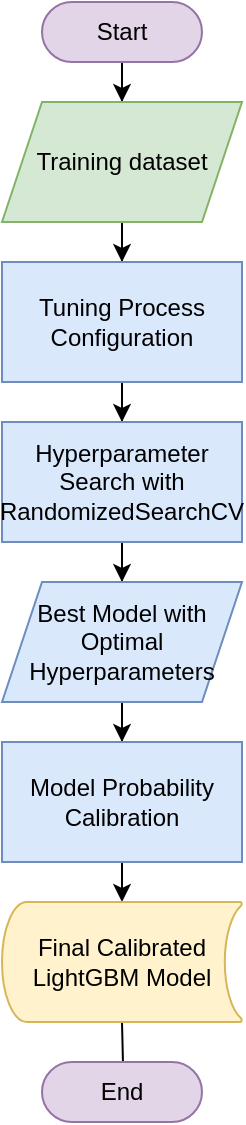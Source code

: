 <mxfile version="28.0.6">
  <diagram name="Page-1" id="fJQKvYSDg5BPfoZSww_d">
    <mxGraphModel dx="872" dy="529" grid="1" gridSize="10" guides="1" tooltips="1" connect="1" arrows="1" fold="1" page="1" pageScale="1" pageWidth="827" pageHeight="1169" math="0" shadow="0">
      <root>
        <mxCell id="0" />
        <mxCell id="1" parent="0" />
        <mxCell id="T-YeJm0OnnebPTPB74lk-3" value="" style="edgeStyle=orthogonalEdgeStyle;rounded=0;orthogonalLoop=1;jettySize=auto;html=1;" parent="1" source="T-YeJm0OnnebPTPB74lk-1" target="T-YeJm0OnnebPTPB74lk-2" edge="1">
          <mxGeometry relative="1" as="geometry" />
        </mxCell>
        <mxCell id="T-YeJm0OnnebPTPB74lk-1" value="Start" style="html=1;dashed=0;whiteSpace=wrap;shape=mxgraph.dfd.start;fillColor=#e1d5e7;strokeColor=#9673a6;" parent="1" vertex="1">
          <mxGeometry x="360" y="370" width="80" height="30" as="geometry" />
        </mxCell>
        <mxCell id="T-YeJm0OnnebPTPB74lk-5" value="" style="edgeStyle=orthogonalEdgeStyle;rounded=0;orthogonalLoop=1;jettySize=auto;html=1;" parent="1" source="T-YeJm0OnnebPTPB74lk-2" target="T-YeJm0OnnebPTPB74lk-4" edge="1">
          <mxGeometry relative="1" as="geometry" />
        </mxCell>
        <mxCell id="T-YeJm0OnnebPTPB74lk-2" value="Training dataset" style="shape=parallelogram;perimeter=parallelogramPerimeter;whiteSpace=wrap;html=1;fixedSize=1;fillColor=#d5e8d4;strokeColor=#82b366;" parent="1" vertex="1">
          <mxGeometry x="340" y="420" width="120" height="60" as="geometry" />
        </mxCell>
        <mxCell id="T-YeJm0OnnebPTPB74lk-7" value="" style="edgeStyle=orthogonalEdgeStyle;rounded=0;orthogonalLoop=1;jettySize=auto;html=1;" parent="1" source="T-YeJm0OnnebPTPB74lk-4" target="T-YeJm0OnnebPTPB74lk-6" edge="1">
          <mxGeometry relative="1" as="geometry" />
        </mxCell>
        <mxCell id="T-YeJm0OnnebPTPB74lk-4" value="Tuning Process Configuration" style="rounded=0;whiteSpace=wrap;html=1;fillColor=#dae8fc;strokeColor=#6c8ebf;" parent="1" vertex="1">
          <mxGeometry x="340" y="500" width="120" height="60" as="geometry" />
        </mxCell>
        <mxCell id="T-YeJm0OnnebPTPB74lk-10" value="" style="edgeStyle=orthogonalEdgeStyle;rounded=0;orthogonalLoop=1;jettySize=auto;html=1;" parent="1" source="T-YeJm0OnnebPTPB74lk-6" target="T-YeJm0OnnebPTPB74lk-9" edge="1">
          <mxGeometry relative="1" as="geometry" />
        </mxCell>
        <mxCell id="T-YeJm0OnnebPTPB74lk-6" value="&lt;p&gt;Hyperparameter Search with RandomizedSearchCV&lt;/p&gt;" style="rounded=0;whiteSpace=wrap;html=1;fillColor=#dae8fc;strokeColor=#6c8ebf;" parent="1" vertex="1">
          <mxGeometry x="340" y="580" width="120" height="60" as="geometry" />
        </mxCell>
        <mxCell id="T-YeJm0OnnebPTPB74lk-12" value="" style="edgeStyle=orthogonalEdgeStyle;rounded=0;orthogonalLoop=1;jettySize=auto;html=1;" parent="1" source="T-YeJm0OnnebPTPB74lk-9" target="T-YeJm0OnnebPTPB74lk-11" edge="1">
          <mxGeometry relative="1" as="geometry" />
        </mxCell>
        <mxCell id="T-YeJm0OnnebPTPB74lk-9" value="Best Model with Optimal Hyperparameters" style="shape=parallelogram;perimeter=parallelogramPerimeter;whiteSpace=wrap;html=1;fixedSize=1;fillColor=#dae8fc;strokeColor=#6c8ebf;" parent="1" vertex="1">
          <mxGeometry x="340" y="660" width="120" height="60" as="geometry" />
        </mxCell>
        <mxCell id="T-YeJm0OnnebPTPB74lk-15" value="" style="edgeStyle=orthogonalEdgeStyle;rounded=0;orthogonalLoop=1;jettySize=auto;html=1;" parent="1" source="T-YeJm0OnnebPTPB74lk-11" edge="1">
          <mxGeometry relative="1" as="geometry">
            <mxPoint x="400" y="820" as="targetPoint" />
          </mxGeometry>
        </mxCell>
        <mxCell id="T-YeJm0OnnebPTPB74lk-11" value="&lt;p&gt;Model Probability Calibration&lt;/p&gt;" style="rounded=0;whiteSpace=wrap;html=1;fillColor=#dae8fc;strokeColor=#6c8ebf;" parent="1" vertex="1">
          <mxGeometry x="340" y="740" width="120" height="60" as="geometry" />
        </mxCell>
        <mxCell id="T-YeJm0OnnebPTPB74lk-17" value="" style="edgeStyle=orthogonalEdgeStyle;rounded=0;orthogonalLoop=1;jettySize=auto;html=1;" parent="1" target="T-YeJm0OnnebPTPB74lk-16" edge="1">
          <mxGeometry relative="1" as="geometry">
            <mxPoint x="400" y="880" as="sourcePoint" />
          </mxGeometry>
        </mxCell>
        <mxCell id="T-YeJm0OnnebPTPB74lk-16" value="End" style="html=1;dashed=0;whiteSpace=wrap;shape=mxgraph.dfd.start;fillColor=#e1d5e7;strokeColor=#9673a6;" parent="1" vertex="1">
          <mxGeometry x="360" y="900" width="80" height="30" as="geometry" />
        </mxCell>
        <mxCell id="g3tTApdCK9tCQEGxP9VX-1" value="Final Calibrated LightGBM Model" style="strokeWidth=1;html=1;shape=mxgraph.flowchart.stored_data;whiteSpace=wrap;fillColor=#fff2cc;strokeColor=#d6b656;" vertex="1" parent="1">
          <mxGeometry x="340" y="820" width="120" height="60" as="geometry" />
        </mxCell>
      </root>
    </mxGraphModel>
  </diagram>
</mxfile>
